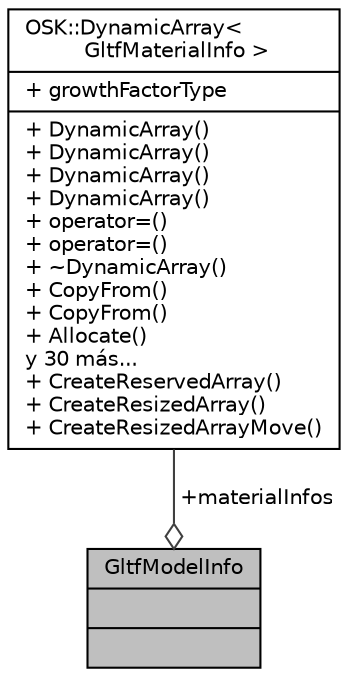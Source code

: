 digraph "GltfModelInfo"
{
 // INTERACTIVE_SVG=YES
 // LATEX_PDF_SIZE
  edge [fontname="Helvetica",fontsize="10",labelfontname="Helvetica",labelfontsize="10"];
  node [fontname="Helvetica",fontsize="10",shape=record];
  Node1 [label="{GltfModelInfo\n||}",height=0.2,width=0.4,color="black", fillcolor="grey75", style="filled", fontcolor="black",tooltip="Información relevante de un modelo GLTF, necesario para la correcta generación de meshes."];
  Node2 -> Node1 [color="grey25",fontsize="10",style="solid",label=" +materialInfos" ,arrowhead="odiamond",fontname="Helvetica"];
  Node2 [label="{OSK::DynamicArray\<\l GltfMaterialInfo \>\n|+ growthFactorType\l|+ DynamicArray()\l+ DynamicArray()\l+ DynamicArray()\l+ DynamicArray()\l+ operator=()\l+ operator=()\l+ ~DynamicArray()\l+ CopyFrom()\l+ CopyFrom()\l+ Allocate()\ly 30 más...\l+ CreateReservedArray()\l+ CreateResizedArray()\l+ CreateResizedArrayMove()\l}",height=0.2,width=0.4,color="black", fillcolor="white", style="filled",URL="$class_o_s_k_1_1_dynamic_array.html",tooltip=" "];
}
